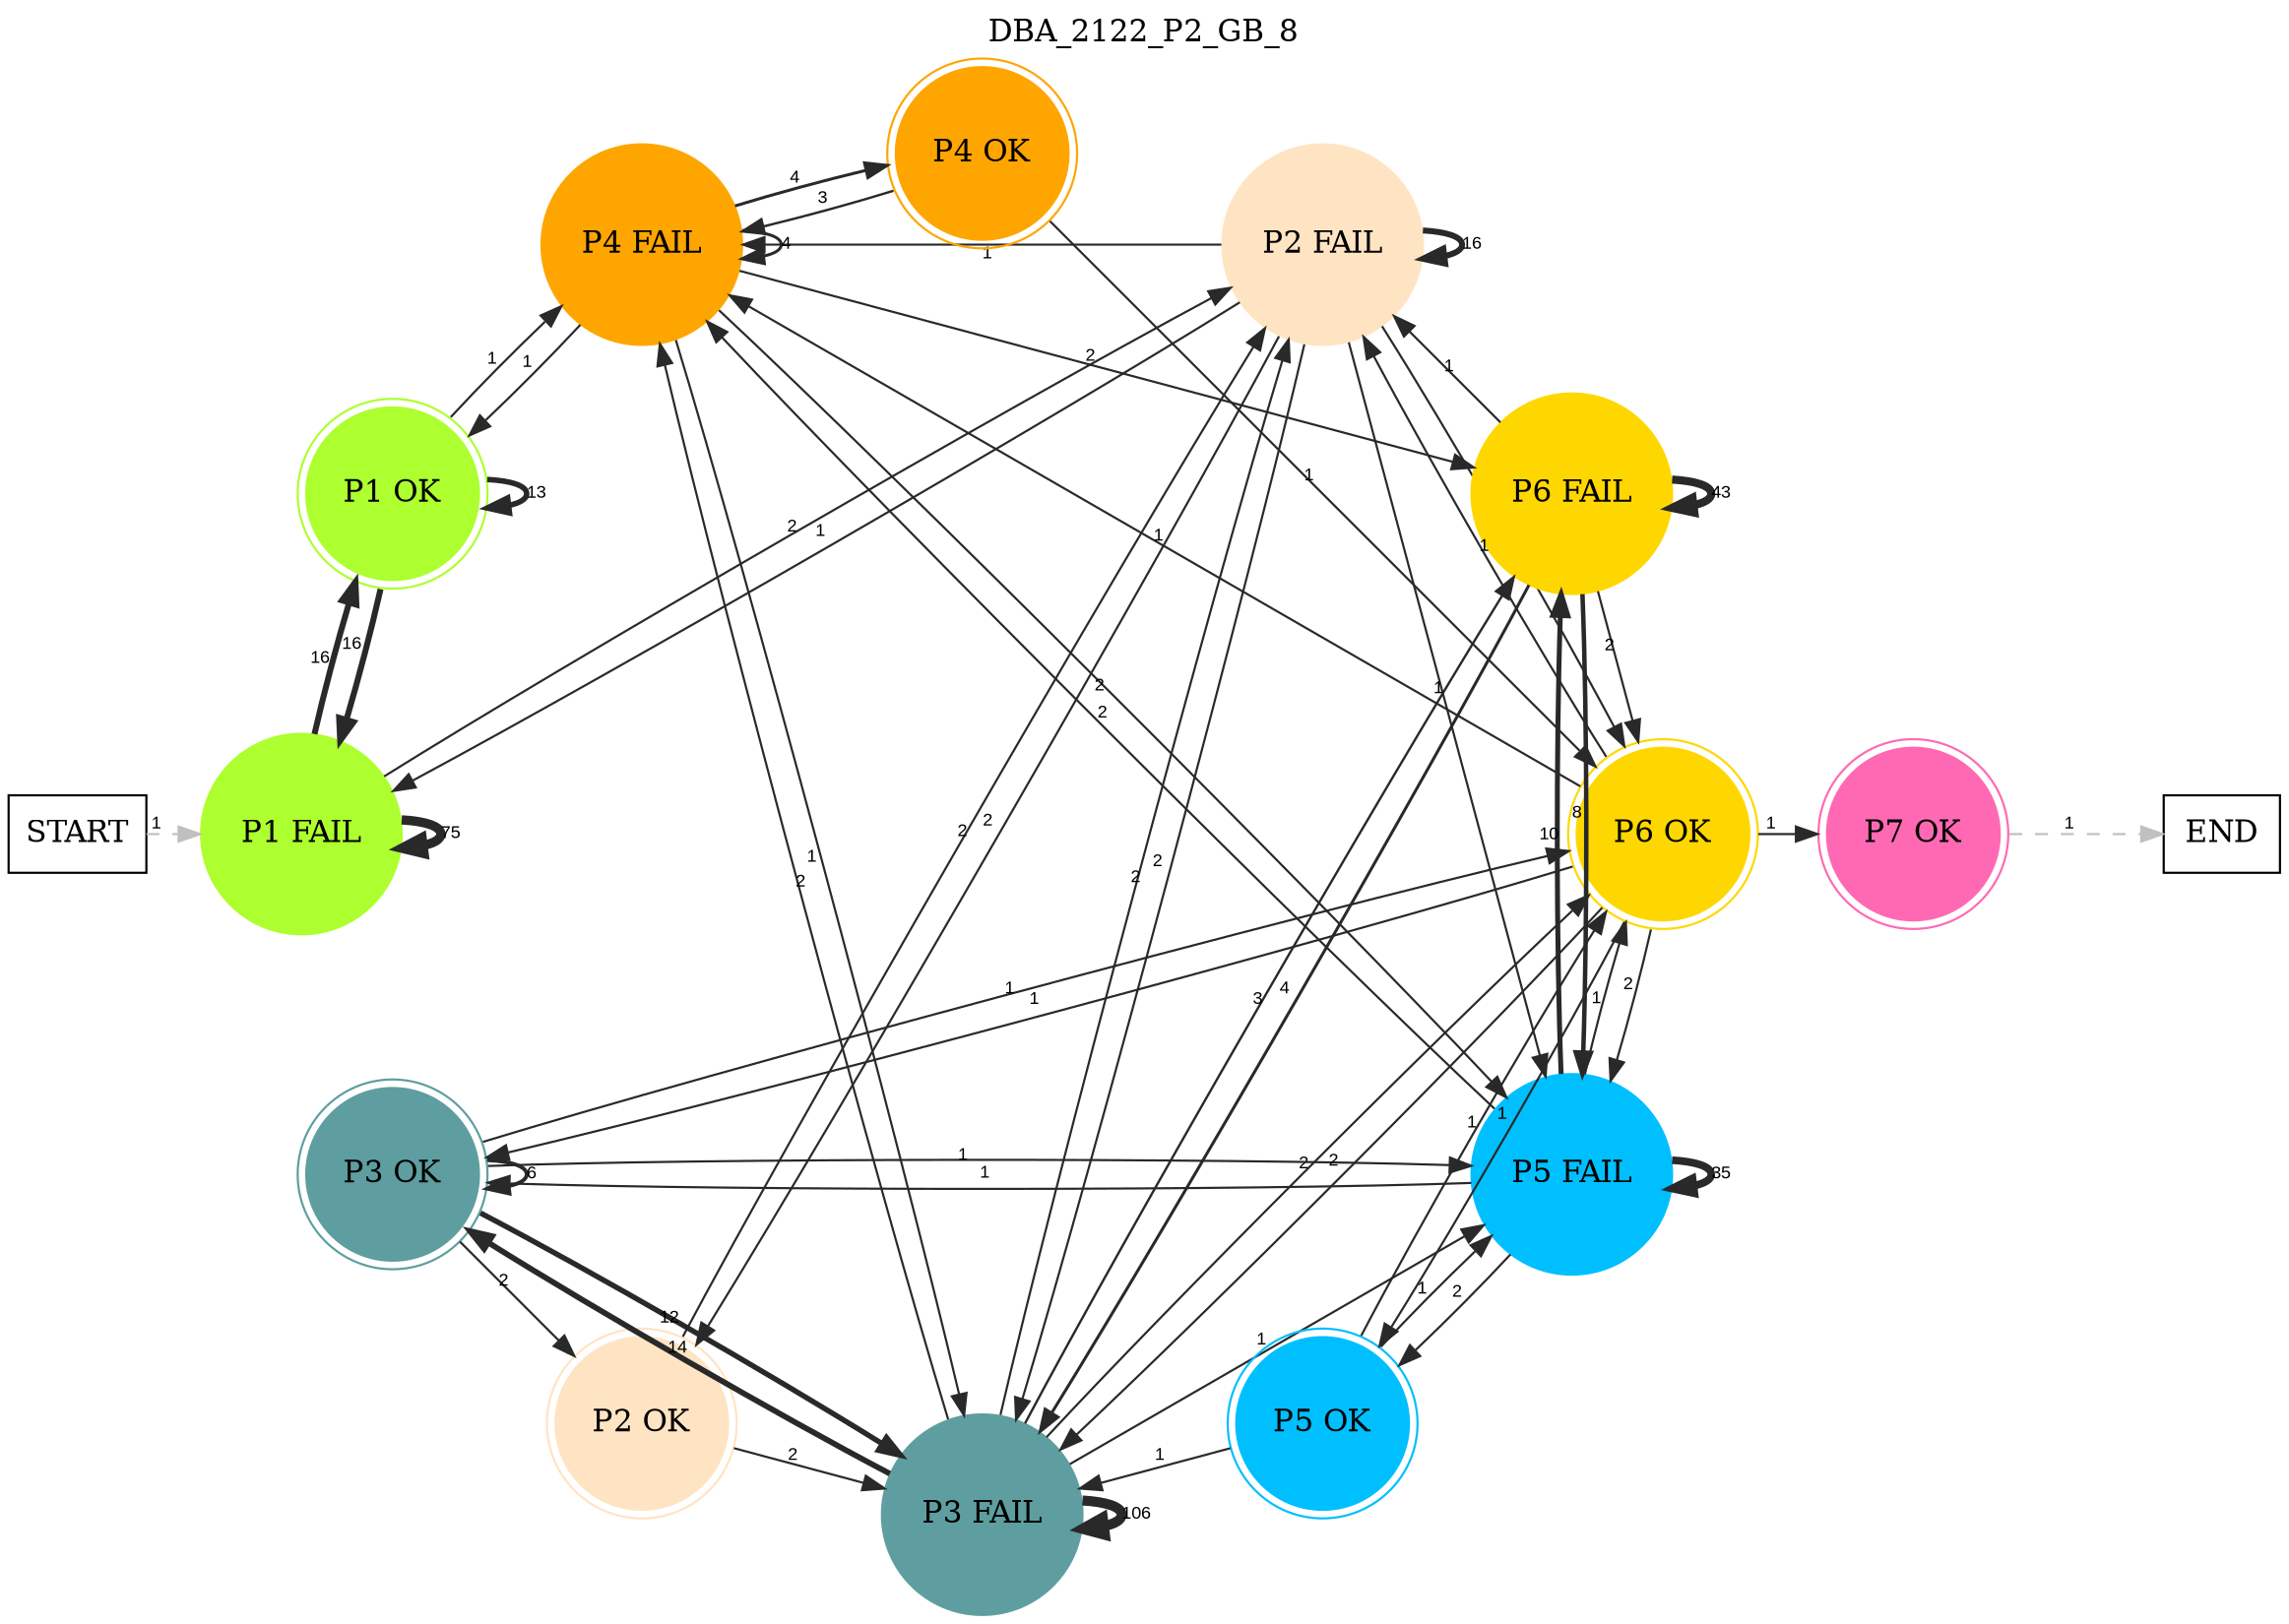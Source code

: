 digraph DBA_2122_P2_GB_8 {
	labelloc="t";
	label=DBA_2122_P2_GB_8;
	dpi = 150
	size="16,11!";
	margin = 0;
layout=circo;
"START" [shape=box, fillcolor=white, style=filled, color=black]
"P1 FAIL" [shape=circle, color=greenyellow, style=filled]
"P1 OK" [shape=circle, color=greenyellow, peripheries=2, style=filled]
"P2 FAIL" [shape=circle, color=bisque, style=filled]
"P3 FAIL" [shape=circle, color=cadetblue, style=filled]
"P4 FAIL" [shape=circle, color=orange, style=filled]
"P2 OK" [shape=circle, color=bisque, peripheries=2, style=filled]
"P3 OK" [shape=circle, color=cadetblue, peripheries=2, style=filled]
"P4 OK" [shape=circle, color=orange, peripheries=2, style=filled]
"P5 FAIL" [shape=circle, color=deepskyblue, style=filled]
"P5 OK" [shape=circle, color=deepskyblue, peripheries=2, style=filled]
"P6 FAIL" [shape=circle, color=gold, style=filled]
"P6 OK" [shape=circle, color=gold, peripheries=2, style=filled]
"P7 OK" [shape=circle, color=hotpink, peripheries=2, style=filled]
"END" [shape=box, fillcolor=white, style=filled, color=black]
"START" -> "P1 FAIL" [ style = dashed color=grey label ="1" labelfloat=false fontname="Arial" fontsize=8]

"P1 FAIL" -> "P1 FAIL" [ color=grey16 penwidth = "4.31748811353631"label ="75" labelfloat=false fontname="Arial" fontsize=8]

"P1 FAIL" -> "P1 OK" [ color=grey16 penwidth = "2.77258872223978"label ="16" labelfloat=false fontname="Arial" fontsize=8]

"P1 FAIL" -> "P2 FAIL" [ color=grey16 penwidth = "1"label ="2" labelfloat=false fontname="Arial" fontsize=8]

"P1 OK" -> "P1 FAIL" [ color=grey16 penwidth = "2.77258872223978"label ="16" labelfloat=false fontname="Arial" fontsize=8]

"P1 OK" -> "P1 OK" [ color=grey16 penwidth = "2.56494935746154"label ="13" labelfloat=false fontname="Arial" fontsize=8]

"P1 OK" -> "P4 FAIL" [ color=grey16 penwidth = "1"label ="1" labelfloat=false fontname="Arial" fontsize=8]

"P2 FAIL" -> "P1 FAIL" [ color=grey16 penwidth = "1"label ="1" labelfloat=false fontname="Arial" fontsize=8]

"P2 FAIL" -> "P2 FAIL" [ color=grey16 penwidth = "2.77258872223978"label ="16" labelfloat=false fontname="Arial" fontsize=8]

"P2 FAIL" -> "P3 FAIL" [ color=grey16 penwidth = "1"label ="2" labelfloat=false fontname="Arial" fontsize=8]

"P2 FAIL" -> "P4 FAIL" [ color=grey16 penwidth = "1"label ="1" labelfloat=false fontname="Arial" fontsize=8]

"P2 FAIL" -> "P2 OK" [ color=grey16 penwidth = "1"label ="2" labelfloat=false fontname="Arial" fontsize=8]

"P2 FAIL" -> "P5 FAIL" [ color=grey16 penwidth = "1"label ="1" labelfloat=false fontname="Arial" fontsize=8]

"P2 FAIL" -> "P6 OK" [ color=grey16 penwidth = "1"label ="1" labelfloat=false fontname="Arial" fontsize=8]

"P3 FAIL" -> "P2 FAIL" [ color=grey16 penwidth = "1"label ="2" labelfloat=false fontname="Arial" fontsize=8]

"P3 FAIL" -> "P3 FAIL" [ color=grey16 penwidth = "4.66343909411207"label ="106" labelfloat=false fontname="Arial" fontsize=8]

"P3 FAIL" -> "P4 FAIL" [ color=grey16 penwidth = "1"label ="2" labelfloat=false fontname="Arial" fontsize=8]

"P3 FAIL" -> "P3 OK" [ color=grey16 penwidth = "2.63905732961526"label ="14" labelfloat=false fontname="Arial" fontsize=8]

"P3 FAIL" -> "P5 FAIL" [ color=grey16 penwidth = "1"label ="1" labelfloat=false fontname="Arial" fontsize=8]

"P3 FAIL" -> "P6 FAIL" [ color=grey16 penwidth = "1.09861228866811"label ="3" labelfloat=false fontname="Arial" fontsize=8]

"P3 FAIL" -> "P6 OK" [ color=grey16 penwidth = "1"label ="2" labelfloat=false fontname="Arial" fontsize=8]

"P4 FAIL" -> "P1 OK" [ color=grey16 penwidth = "1"label ="1" labelfloat=false fontname="Arial" fontsize=8]

"P4 FAIL" -> "P3 FAIL" [ color=grey16 penwidth = "1"label ="1" labelfloat=false fontname="Arial" fontsize=8]

"P4 FAIL" -> "P4 FAIL" [ color=grey16 penwidth = "1.38629436111989"label ="4" labelfloat=false fontname="Arial" fontsize=8]

"P4 FAIL" -> "P4 OK" [ color=grey16 penwidth = "1.38629436111989"label ="4" labelfloat=false fontname="Arial" fontsize=8]

"P4 FAIL" -> "P5 FAIL" [ color=grey16 penwidth = "1"label ="2" labelfloat=false fontname="Arial" fontsize=8]

"P4 FAIL" -> "P6 FAIL" [ color=grey16 penwidth = "1"label ="2" labelfloat=false fontname="Arial" fontsize=8]

"P2 OK" -> "P2 FAIL" [ color=grey16 penwidth = "1"label ="2" labelfloat=false fontname="Arial" fontsize=8]

"P2 OK" -> "P3 FAIL" [ color=grey16 penwidth = "1"label ="2" labelfloat=false fontname="Arial" fontsize=8]

"P3 OK" -> "P3 FAIL" [ color=grey16 penwidth = "2.484906649788"label ="12" labelfloat=false fontname="Arial" fontsize=8]

"P3 OK" -> "P2 OK" [ color=grey16 penwidth = "1"label ="2" labelfloat=false fontname="Arial" fontsize=8]

"P3 OK" -> "P3 OK" [ color=grey16 penwidth = "1.79175946922805"label ="6" labelfloat=false fontname="Arial" fontsize=8]

"P3 OK" -> "P5 FAIL" [ color=grey16 penwidth = "1"label ="1" labelfloat=false fontname="Arial" fontsize=8]

"P3 OK" -> "P6 OK" [ color=grey16 penwidth = "1"label ="1" labelfloat=false fontname="Arial" fontsize=8]

"P4 OK" -> "P4 FAIL" [ color=grey16 penwidth = "1.09861228866811"label ="3" labelfloat=false fontname="Arial" fontsize=8]

"P4 OK" -> "P6 OK" [ color=grey16 penwidth = "1"label ="1" labelfloat=false fontname="Arial" fontsize=8]

"P5 FAIL" -> "P4 FAIL" [ color=grey16 penwidth = "1"label ="2" labelfloat=false fontname="Arial" fontsize=8]

"P5 FAIL" -> "P3 OK" [ color=grey16 penwidth = "1"label ="1" labelfloat=false fontname="Arial" fontsize=8]

"P5 FAIL" -> "P5 FAIL" [ color=grey16 penwidth = "3.55534806148941"label ="35" labelfloat=false fontname="Arial" fontsize=8]

"P5 FAIL" -> "P5 OK" [ color=grey16 penwidth = "1"label ="2" labelfloat=false fontname="Arial" fontsize=8]

"P5 FAIL" -> "P6 FAIL" [ color=grey16 penwidth = "2.30258509299405"label ="10" labelfloat=false fontname="Arial" fontsize=8]

"P5 FAIL" -> "P6 OK" [ color=grey16 penwidth = "1"label ="1" labelfloat=false fontname="Arial" fontsize=8]

"P5 OK" -> "P3 FAIL" [ color=grey16 penwidth = "1"label ="1" labelfloat=false fontname="Arial" fontsize=8]

"P5 OK" -> "P5 FAIL" [ color=grey16 penwidth = "1"label ="1" labelfloat=false fontname="Arial" fontsize=8]

"P5 OK" -> "P6 OK" [ color=grey16 penwidth = "1"label ="1" labelfloat=false fontname="Arial" fontsize=8]

"P6 FAIL" -> "P2 FAIL" [ color=grey16 penwidth = "1"label ="1" labelfloat=false fontname="Arial" fontsize=8]

"P6 FAIL" -> "P3 FAIL" [ color=grey16 penwidth = "1.38629436111989"label ="4" labelfloat=false fontname="Arial" fontsize=8]

"P6 FAIL" -> "P5 FAIL" [ color=grey16 penwidth = "2.07944154167984"label ="8" labelfloat=false fontname="Arial" fontsize=8]

"P6 FAIL" -> "P6 FAIL" [ color=grey16 penwidth = "3.76120011569356"label ="43" labelfloat=false fontname="Arial" fontsize=8]

"P6 FAIL" -> "P6 OK" [ color=grey16 penwidth = "1"label ="2" labelfloat=false fontname="Arial" fontsize=8]

"P6 OK" -> "P2 FAIL" [ color=grey16 penwidth = "1"label ="1" labelfloat=false fontname="Arial" fontsize=8]

"P6 OK" -> "P3 FAIL" [ color=grey16 penwidth = "1"label ="2" labelfloat=false fontname="Arial" fontsize=8]

"P6 OK" -> "P4 FAIL" [ color=grey16 penwidth = "1"label ="1" labelfloat=false fontname="Arial" fontsize=8]

"P6 OK" -> "P3 OK" [ color=grey16 penwidth = "1"label ="1" labelfloat=false fontname="Arial" fontsize=8]

"P6 OK" -> "P5 FAIL" [ color=grey16 penwidth = "1"label ="2" labelfloat=false fontname="Arial" fontsize=8]

"P6 OK" -> "P5 OK" [ color=grey16 penwidth = "1"label ="1" labelfloat=false fontname="Arial" fontsize=8]

"P6 OK" -> "P7 OK" [ color=grey16 penwidth = "1"label ="1" labelfloat=false fontname="Arial" fontsize=8]

"P7 OK" -> "END" [ style = dashed color=grey label ="1" labelfloat=false fontname="Arial" fontsize=8]

}
